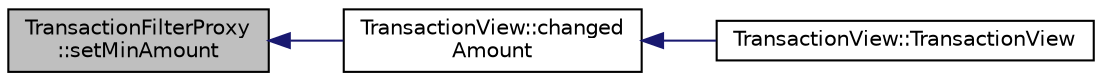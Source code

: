 digraph "TransactionFilterProxy::setMinAmount"
{
  edge [fontname="Helvetica",fontsize="10",labelfontname="Helvetica",labelfontsize="10"];
  node [fontname="Helvetica",fontsize="10",shape=record];
  rankdir="LR";
  Node26 [label="TransactionFilterProxy\l::setMinAmount",height=0.2,width=0.4,color="black", fillcolor="grey75", style="filled", fontcolor="black"];
  Node26 -> Node27 [dir="back",color="midnightblue",fontsize="10",style="solid",fontname="Helvetica"];
  Node27 [label="TransactionView::changed\lAmount",height=0.2,width=0.4,color="black", fillcolor="white", style="filled",URL="$d2/d2c/class_transaction_view.html#a0075048c06bb54da5c5e5d2691198984"];
  Node27 -> Node28 [dir="back",color="midnightblue",fontsize="10",style="solid",fontname="Helvetica"];
  Node28 [label="TransactionView::TransactionView",height=0.2,width=0.4,color="black", fillcolor="white", style="filled",URL="$d2/d2c/class_transaction_view.html#a0c5e8b90206b4e8b8bf68dd7e319798f"];
}
